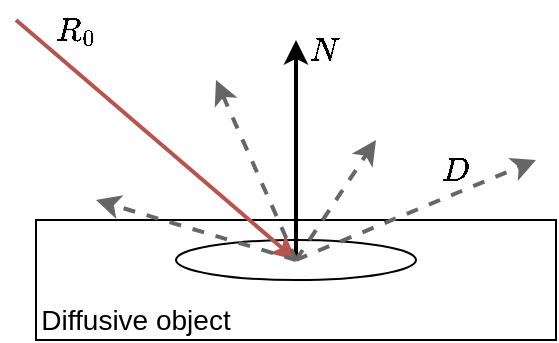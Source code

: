 <mxfile version="16.0.3" type="device"><diagram name="Page-10" id="dY7ZU_M35jMimXx1akgp"><mxGraphModel dx="807" dy="897" grid="1" gridSize="10" guides="1" tooltips="1" connect="1" arrows="1" fold="1" page="1" pageScale="1" pageWidth="827" pageHeight="1169" math="1" shadow="0"><root><mxCell id="JUQ1d4VFTGeWhaN4LJmm-0"/><mxCell id="JUQ1d4VFTGeWhaN4LJmm-1" parent="JUQ1d4VFTGeWhaN4LJmm-0"/><mxCell id="JUQ1d4VFTGeWhaN4LJmm-13" value="" style="rounded=0;whiteSpace=wrap;html=1;fontSize=14;fillColor=none;" parent="JUQ1d4VFTGeWhaN4LJmm-1" vertex="1"><mxGeometry x="270" y="410" width="260" height="60" as="geometry"/></mxCell><mxCell id="JUQ1d4VFTGeWhaN4LJmm-2" value="" style="ellipse;whiteSpace=wrap;html=1;fontSize=14;fillColor=none;" parent="JUQ1d4VFTGeWhaN4LJmm-1" vertex="1"><mxGeometry x="340" y="420" width="120" height="20" as="geometry"/></mxCell><mxCell id="JUQ1d4VFTGeWhaN4LJmm-3" value="" style="endArrow=classic;html=1;rounded=0;fontSize=14;strokeWidth=2;" parent="JUQ1d4VFTGeWhaN4LJmm-1" edge="1"><mxGeometry width="50" height="50" relative="1" as="geometry"><mxPoint x="400" y="430" as="sourcePoint"/><mxPoint x="400" y="320" as="targetPoint"/></mxGeometry></mxCell><mxCell id="JUQ1d4VFTGeWhaN4LJmm-4" value="" style="endArrow=classic;html=1;rounded=0;fontSize=14;strokeWidth=2;fillColor=#f8cecc;strokeColor=#b85450;" parent="JUQ1d4VFTGeWhaN4LJmm-1" edge="1"><mxGeometry width="50" height="50" relative="1" as="geometry"><mxPoint x="260" y="310" as="sourcePoint"/><mxPoint x="400" y="430" as="targetPoint"/></mxGeometry></mxCell><mxCell id="JUQ1d4VFTGeWhaN4LJmm-5" value="" style="endArrow=classic;html=1;rounded=0;fontSize=14;strokeWidth=2;dashed=1;fillColor=#f5f5f5;strokeColor=#666666;" parent="JUQ1d4VFTGeWhaN4LJmm-1" edge="1"><mxGeometry width="50" height="50" relative="1" as="geometry"><mxPoint x="400" y="430" as="sourcePoint"/><mxPoint x="520" y="380" as="targetPoint"/></mxGeometry></mxCell><mxCell id="JUQ1d4VFTGeWhaN4LJmm-6" value="" style="endArrow=classic;html=1;rounded=0;fontSize=14;strokeWidth=2;dashed=1;fillColor=#f5f5f5;strokeColor=#666666;" parent="JUQ1d4VFTGeWhaN4LJmm-1" edge="1"><mxGeometry width="50" height="50" relative="1" as="geometry"><mxPoint x="400" y="430" as="sourcePoint"/><mxPoint x="440" y="370" as="targetPoint"/></mxGeometry></mxCell><mxCell id="JUQ1d4VFTGeWhaN4LJmm-7" value="" style="endArrow=classic;html=1;rounded=0;fontSize=14;strokeWidth=2;dashed=1;fillColor=#f5f5f5;strokeColor=#666666;" parent="JUQ1d4VFTGeWhaN4LJmm-1" edge="1"><mxGeometry width="50" height="50" relative="1" as="geometry"><mxPoint x="400" y="430" as="sourcePoint"/><mxPoint x="360" y="340" as="targetPoint"/></mxGeometry></mxCell><mxCell id="JUQ1d4VFTGeWhaN4LJmm-8" value="" style="endArrow=classic;html=1;rounded=0;fontSize=14;strokeWidth=2;dashed=1;fillColor=#f5f5f5;strokeColor=#666666;" parent="JUQ1d4VFTGeWhaN4LJmm-1" edge="1"><mxGeometry width="50" height="50" relative="1" as="geometry"><mxPoint x="400" y="430" as="sourcePoint"/><mxPoint x="300" y="400" as="targetPoint"/></mxGeometry></mxCell><mxCell id="JUQ1d4VFTGeWhaN4LJmm-10" value="$$N$$" style="text;html=1;strokeColor=none;fillColor=none;align=center;verticalAlign=middle;whiteSpace=wrap;rounded=0;fontSize=14;" parent="JUQ1d4VFTGeWhaN4LJmm-1" vertex="1"><mxGeometry x="384" y="310" width="60" height="30" as="geometry"/></mxCell><mxCell id="JUQ1d4VFTGeWhaN4LJmm-11" value="$$R_0$$" style="text;html=1;strokeColor=none;fillColor=none;align=center;verticalAlign=middle;whiteSpace=wrap;rounded=0;fontSize=14;" parent="JUQ1d4VFTGeWhaN4LJmm-1" vertex="1"><mxGeometry x="260" y="300" width="60" height="30" as="geometry"/></mxCell><mxCell id="JUQ1d4VFTGeWhaN4LJmm-12" value="$$D$$" style="text;html=1;strokeColor=none;fillColor=none;align=center;verticalAlign=middle;whiteSpace=wrap;rounded=0;fontSize=14;" parent="JUQ1d4VFTGeWhaN4LJmm-1" vertex="1"><mxGeometry x="450" y="370" width="60" height="30" as="geometry"/></mxCell><mxCell id="JUQ1d4VFTGeWhaN4LJmm-14" value="Diffusive object" style="text;html=1;strokeColor=none;fillColor=none;align=center;verticalAlign=middle;whiteSpace=wrap;rounded=0;fontSize=14;" parent="JUQ1d4VFTGeWhaN4LJmm-1" vertex="1"><mxGeometry x="270" y="450" width="100" height="20" as="geometry"/></mxCell></root></mxGraphModel></diagram></mxfile>